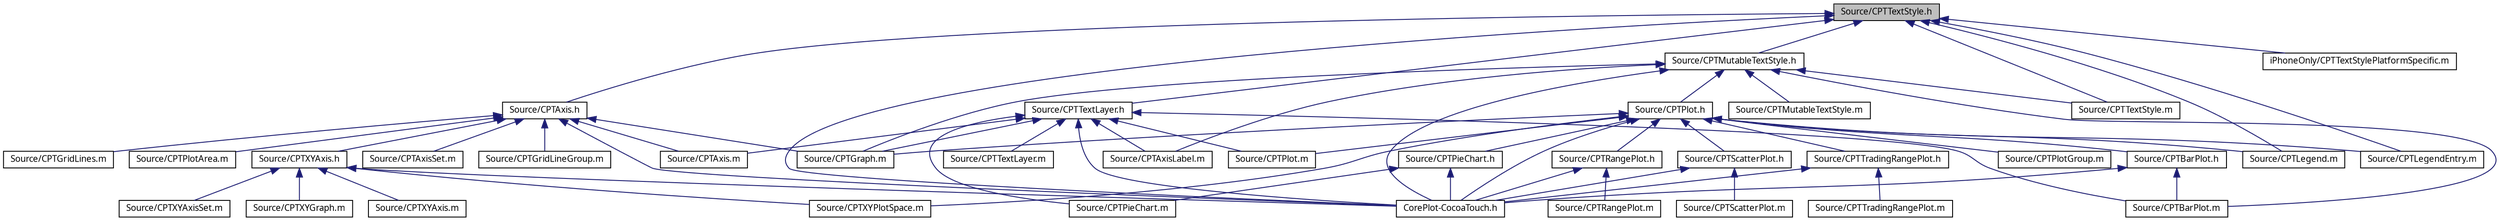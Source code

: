 digraph G
{
  bgcolor="transparent";
  edge [fontname="Lucinda Grande",fontsize="10",labelfontname="Lucinda Grande",labelfontsize="10"];
  node [fontname="Lucinda Grande",fontsize="10",shape=record];
  Node1 [label="Source/CPTTextStyle.h",height=0.2,width=0.4,color="black", fillcolor="grey75", style="filled" fontcolor="black"];
  Node1 -> Node2 [dir="back",color="midnightblue",fontsize="10",style="solid",fontname="Lucinda Grande"];
  Node2 [label="CorePlot-CocoaTouch.h",height=0.2,width=0.4,color="black",URL="$_core_plot-_cocoa_touch_8h.html"];
  Node1 -> Node3 [dir="back",color="midnightblue",fontsize="10",style="solid",fontname="Lucinda Grande"];
  Node3 [label="Source/CPTAxis.h",height=0.2,width=0.4,color="black",URL="$_c_p_t_axis_8h.html"];
  Node3 -> Node2 [dir="back",color="midnightblue",fontsize="10",style="solid",fontname="Lucinda Grande"];
  Node3 -> Node4 [dir="back",color="midnightblue",fontsize="10",style="solid",fontname="Lucinda Grande"];
  Node4 [label="Source/CPTAxis.m",height=0.2,width=0.4,color="black",URL="$_c_p_t_axis_8m.html"];
  Node3 -> Node5 [dir="back",color="midnightblue",fontsize="10",style="solid",fontname="Lucinda Grande"];
  Node5 [label="Source/CPTAxisSet.m",height=0.2,width=0.4,color="black",URL="$_c_p_t_axis_set_8m.html"];
  Node3 -> Node6 [dir="back",color="midnightblue",fontsize="10",style="solid",fontname="Lucinda Grande"];
  Node6 [label="Source/CPTGraph.m",height=0.2,width=0.4,color="black",URL="$_c_p_t_graph_8m.html"];
  Node3 -> Node7 [dir="back",color="midnightblue",fontsize="10",style="solid",fontname="Lucinda Grande"];
  Node7 [label="Source/CPTGridLineGroup.m",height=0.2,width=0.4,color="black",URL="$_c_p_t_grid_line_group_8m.html"];
  Node3 -> Node8 [dir="back",color="midnightblue",fontsize="10",style="solid",fontname="Lucinda Grande"];
  Node8 [label="Source/CPTGridLines.m",height=0.2,width=0.4,color="black",URL="$_c_p_t_grid_lines_8m.html"];
  Node3 -> Node9 [dir="back",color="midnightblue",fontsize="10",style="solid",fontname="Lucinda Grande"];
  Node9 [label="Source/CPTPlotArea.m",height=0.2,width=0.4,color="black",URL="$_c_p_t_plot_area_8m.html"];
  Node3 -> Node10 [dir="back",color="midnightblue",fontsize="10",style="solid",fontname="Lucinda Grande"];
  Node10 [label="Source/CPTXYAxis.h",height=0.2,width=0.4,color="black",URL="$_c_p_t_x_y_axis_8h.html"];
  Node10 -> Node2 [dir="back",color="midnightblue",fontsize="10",style="solid",fontname="Lucinda Grande"];
  Node10 -> Node11 [dir="back",color="midnightblue",fontsize="10",style="solid",fontname="Lucinda Grande"];
  Node11 [label="Source/CPTXYAxis.m",height=0.2,width=0.4,color="black",URL="$_c_p_t_x_y_axis_8m.html"];
  Node10 -> Node12 [dir="back",color="midnightblue",fontsize="10",style="solid",fontname="Lucinda Grande"];
  Node12 [label="Source/CPTXYAxisSet.m",height=0.2,width=0.4,color="black",URL="$_c_p_t_x_y_axis_set_8m.html"];
  Node10 -> Node13 [dir="back",color="midnightblue",fontsize="10",style="solid",fontname="Lucinda Grande"];
  Node13 [label="Source/CPTXYGraph.m",height=0.2,width=0.4,color="black",URL="$_c_p_t_x_y_graph_8m.html"];
  Node10 -> Node14 [dir="back",color="midnightblue",fontsize="10",style="solid",fontname="Lucinda Grande"];
  Node14 [label="Source/CPTXYPlotSpace.m",height=0.2,width=0.4,color="black",URL="$_c_p_t_x_y_plot_space_8m.html"];
  Node1 -> Node15 [dir="back",color="midnightblue",fontsize="10",style="solid",fontname="Lucinda Grande"];
  Node15 [label="Source/CPTTextLayer.h",height=0.2,width=0.4,color="black",URL="$_c_p_t_text_layer_8h.html"];
  Node15 -> Node2 [dir="back",color="midnightblue",fontsize="10",style="solid",fontname="Lucinda Grande"];
  Node15 -> Node4 [dir="back",color="midnightblue",fontsize="10",style="solid",fontname="Lucinda Grande"];
  Node15 -> Node16 [dir="back",color="midnightblue",fontsize="10",style="solid",fontname="Lucinda Grande"];
  Node16 [label="Source/CPTAxisLabel.m",height=0.2,width=0.4,color="black",URL="$_c_p_t_axis_label_8m.html"];
  Node15 -> Node17 [dir="back",color="midnightblue",fontsize="10",style="solid",fontname="Lucinda Grande"];
  Node17 [label="Source/CPTBarPlot.m",height=0.2,width=0.4,color="black",URL="$_c_p_t_bar_plot_8m.html"];
  Node15 -> Node6 [dir="back",color="midnightblue",fontsize="10",style="solid",fontname="Lucinda Grande"];
  Node15 -> Node18 [dir="back",color="midnightblue",fontsize="10",style="solid",fontname="Lucinda Grande"];
  Node18 [label="Source/CPTPieChart.m",height=0.2,width=0.4,color="black",URL="$_c_p_t_pie_chart_8m.html"];
  Node15 -> Node19 [dir="back",color="midnightblue",fontsize="10",style="solid",fontname="Lucinda Grande"];
  Node19 [label="Source/CPTPlot.m",height=0.2,width=0.4,color="black",URL="$_c_p_t_plot_8m.html"];
  Node15 -> Node20 [dir="back",color="midnightblue",fontsize="10",style="solid",fontname="Lucinda Grande"];
  Node20 [label="Source/CPTTextLayer.m",height=0.2,width=0.4,color="black",URL="$_c_p_t_text_layer_8m.html"];
  Node1 -> Node21 [dir="back",color="midnightblue",fontsize="10",style="solid",fontname="Lucinda Grande"];
  Node21 [label="Source/CPTLegend.m",height=0.2,width=0.4,color="black",URL="$_c_p_t_legend_8m.html"];
  Node1 -> Node22 [dir="back",color="midnightblue",fontsize="10",style="solid",fontname="Lucinda Grande"];
  Node22 [label="Source/CPTLegendEntry.m",height=0.2,width=0.4,color="black",URL="$_c_p_t_legend_entry_8m.html"];
  Node1 -> Node23 [dir="back",color="midnightblue",fontsize="10",style="solid",fontname="Lucinda Grande"];
  Node23 [label="Source/CPTMutableTextStyle.h",height=0.2,width=0.4,color="black",URL="$_c_p_t_mutable_text_style_8h.html"];
  Node23 -> Node2 [dir="back",color="midnightblue",fontsize="10",style="solid",fontname="Lucinda Grande"];
  Node23 -> Node16 [dir="back",color="midnightblue",fontsize="10",style="solid",fontname="Lucinda Grande"];
  Node23 -> Node24 [dir="back",color="midnightblue",fontsize="10",style="solid",fontname="Lucinda Grande"];
  Node24 [label="Source/CPTPlot.h",height=0.2,width=0.4,color="black",URL="$_c_p_t_plot_8h.html"];
  Node24 -> Node2 [dir="back",color="midnightblue",fontsize="10",style="solid",fontname="Lucinda Grande"];
  Node24 -> Node25 [dir="back",color="midnightblue",fontsize="10",style="solid",fontname="Lucinda Grande"];
  Node25 [label="Source/CPTBarPlot.h",height=0.2,width=0.4,color="black",URL="$_c_p_t_bar_plot_8h.html"];
  Node25 -> Node2 [dir="back",color="midnightblue",fontsize="10",style="solid",fontname="Lucinda Grande"];
  Node25 -> Node17 [dir="back",color="midnightblue",fontsize="10",style="solid",fontname="Lucinda Grande"];
  Node24 -> Node6 [dir="back",color="midnightblue",fontsize="10",style="solid",fontname="Lucinda Grande"];
  Node24 -> Node21 [dir="back",color="midnightblue",fontsize="10",style="solid",fontname="Lucinda Grande"];
  Node24 -> Node22 [dir="back",color="midnightblue",fontsize="10",style="solid",fontname="Lucinda Grande"];
  Node24 -> Node26 [dir="back",color="midnightblue",fontsize="10",style="solid",fontname="Lucinda Grande"];
  Node26 [label="Source/CPTPieChart.h",height=0.2,width=0.4,color="black",URL="$_c_p_t_pie_chart_8h.html"];
  Node26 -> Node2 [dir="back",color="midnightblue",fontsize="10",style="solid",fontname="Lucinda Grande"];
  Node26 -> Node18 [dir="back",color="midnightblue",fontsize="10",style="solid",fontname="Lucinda Grande"];
  Node24 -> Node19 [dir="back",color="midnightblue",fontsize="10",style="solid",fontname="Lucinda Grande"];
  Node24 -> Node27 [dir="back",color="midnightblue",fontsize="10",style="solid",fontname="Lucinda Grande"];
  Node27 [label="Source/CPTPlotGroup.m",height=0.2,width=0.4,color="black",URL="$_c_p_t_plot_group_8m.html"];
  Node24 -> Node28 [dir="back",color="midnightblue",fontsize="10",style="solid",fontname="Lucinda Grande"];
  Node28 [label="Source/CPTRangePlot.h",height=0.2,width=0.4,color="black",URL="$_c_p_t_range_plot_8h.html"];
  Node28 -> Node2 [dir="back",color="midnightblue",fontsize="10",style="solid",fontname="Lucinda Grande"];
  Node28 -> Node29 [dir="back",color="midnightblue",fontsize="10",style="solid",fontname="Lucinda Grande"];
  Node29 [label="Source/CPTRangePlot.m",height=0.2,width=0.4,color="black",URL="$_c_p_t_range_plot_8m.html"];
  Node24 -> Node30 [dir="back",color="midnightblue",fontsize="10",style="solid",fontname="Lucinda Grande"];
  Node30 [label="Source/CPTScatterPlot.h",height=0.2,width=0.4,color="black",URL="$_c_p_t_scatter_plot_8h.html"];
  Node30 -> Node2 [dir="back",color="midnightblue",fontsize="10",style="solid",fontname="Lucinda Grande"];
  Node30 -> Node31 [dir="back",color="midnightblue",fontsize="10",style="solid",fontname="Lucinda Grande"];
  Node31 [label="Source/CPTScatterPlot.m",height=0.2,width=0.4,color="black",URL="$_c_p_t_scatter_plot_8m.html"];
  Node24 -> Node32 [dir="back",color="midnightblue",fontsize="10",style="solid",fontname="Lucinda Grande"];
  Node32 [label="Source/CPTTradingRangePlot.h",height=0.2,width=0.4,color="black",URL="$_c_p_t_trading_range_plot_8h.html"];
  Node32 -> Node2 [dir="back",color="midnightblue",fontsize="10",style="solid",fontname="Lucinda Grande"];
  Node32 -> Node33 [dir="back",color="midnightblue",fontsize="10",style="solid",fontname="Lucinda Grande"];
  Node33 [label="Source/CPTTradingRangePlot.m",height=0.2,width=0.4,color="black",URL="$_c_p_t_trading_range_plot_8m.html"];
  Node24 -> Node14 [dir="back",color="midnightblue",fontsize="10",style="solid",fontname="Lucinda Grande"];
  Node23 -> Node17 [dir="back",color="midnightblue",fontsize="10",style="solid",fontname="Lucinda Grande"];
  Node23 -> Node6 [dir="back",color="midnightblue",fontsize="10",style="solid",fontname="Lucinda Grande"];
  Node23 -> Node34 [dir="back",color="midnightblue",fontsize="10",style="solid",fontname="Lucinda Grande"];
  Node34 [label="Source/CPTMutableTextStyle.m",height=0.2,width=0.4,color="black",URL="$_c_p_t_mutable_text_style_8m.html"];
  Node23 -> Node35 [dir="back",color="midnightblue",fontsize="10",style="solid",fontname="Lucinda Grande"];
  Node35 [label="Source/CPTTextStyle.m",height=0.2,width=0.4,color="black",URL="$_c_p_t_text_style_8m.html"];
  Node1 -> Node35 [dir="back",color="midnightblue",fontsize="10",style="solid",fontname="Lucinda Grande"];
  Node1 -> Node36 [dir="back",color="midnightblue",fontsize="10",style="solid",fontname="Lucinda Grande"];
  Node36 [label="iPhoneOnly/CPTTextStylePlatformSpecific.m",height=0.2,width=0.4,color="black",URL="$_c_p_t_text_style_platform_specific_8m.html"];
}
